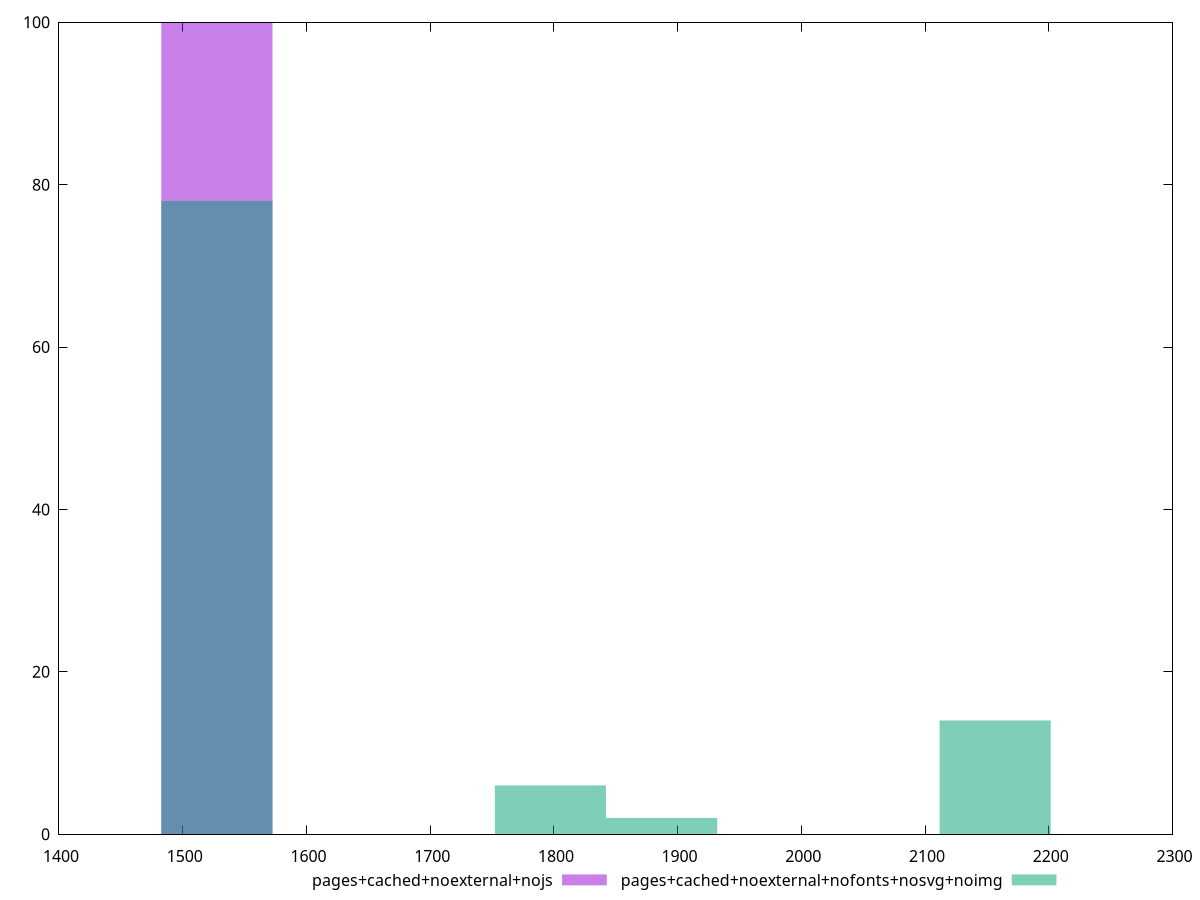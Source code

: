 reset
set terminal svg size 640, 500 enhanced background rgb 'white'
set output "report_00007_2020-12-11T15:55:29.892Z/first-meaningful-paint/comparison/histogram/10_vs_11.svg"

$pagesCachedNoexternalNojs <<EOF
1527.6236744567177 100
EOF

$pagesCachedNoexternalNofontsNosvgNoimg <<EOF
1527.6236744567177 78
2156.645187468307 14
1887.0645390347688 2
1797.2043228902562 6
EOF

set key outside below
set boxwidth 89.8602161445128
set yrange [0:100]
set style fill transparent solid 0.5 noborder

plot \
  $pagesCachedNoexternalNojs title "pages+cached+noexternal+nojs" with boxes, \
  $pagesCachedNoexternalNofontsNosvgNoimg title "pages+cached+noexternal+nofonts+nosvg+noimg" with boxes, \


reset